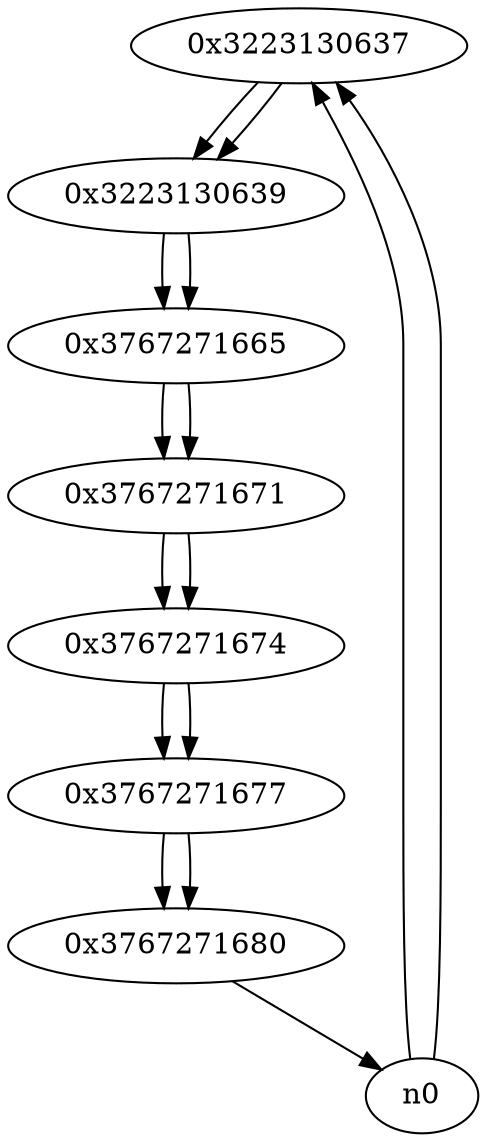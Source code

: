 digraph G{
/* nodes */
  n1 [label="0x3223130637"]
  n2 [label="0x3223130639"]
  n3 [label="0x3767271665"]
  n4 [label="0x3767271671"]
  n5 [label="0x3767271674"]
  n6 [label="0x3767271677"]
  n7 [label="0x3767271680"]
/* edges */
n1 -> n2;
n0 -> n1;
n0 -> n1;
n2 -> n3;
n1 -> n2;
n3 -> n4;
n2 -> n3;
n4 -> n5;
n3 -> n4;
n5 -> n6;
n4 -> n5;
n6 -> n7;
n5 -> n6;
n7 -> n0;
n6 -> n7;
}
